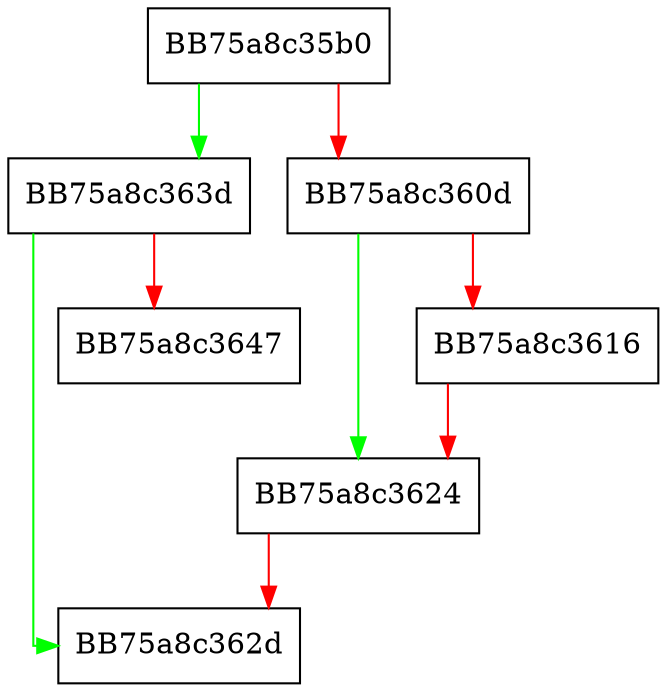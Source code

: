 digraph schedule {
  node [shape="box"];
  graph [splines=ortho];
  BB75a8c35b0 -> BB75a8c363d [color="green"];
  BB75a8c35b0 -> BB75a8c360d [color="red"];
  BB75a8c360d -> BB75a8c3624 [color="green"];
  BB75a8c360d -> BB75a8c3616 [color="red"];
  BB75a8c3616 -> BB75a8c3624 [color="red"];
  BB75a8c3624 -> BB75a8c362d [color="red"];
  BB75a8c363d -> BB75a8c362d [color="green"];
  BB75a8c363d -> BB75a8c3647 [color="red"];
}